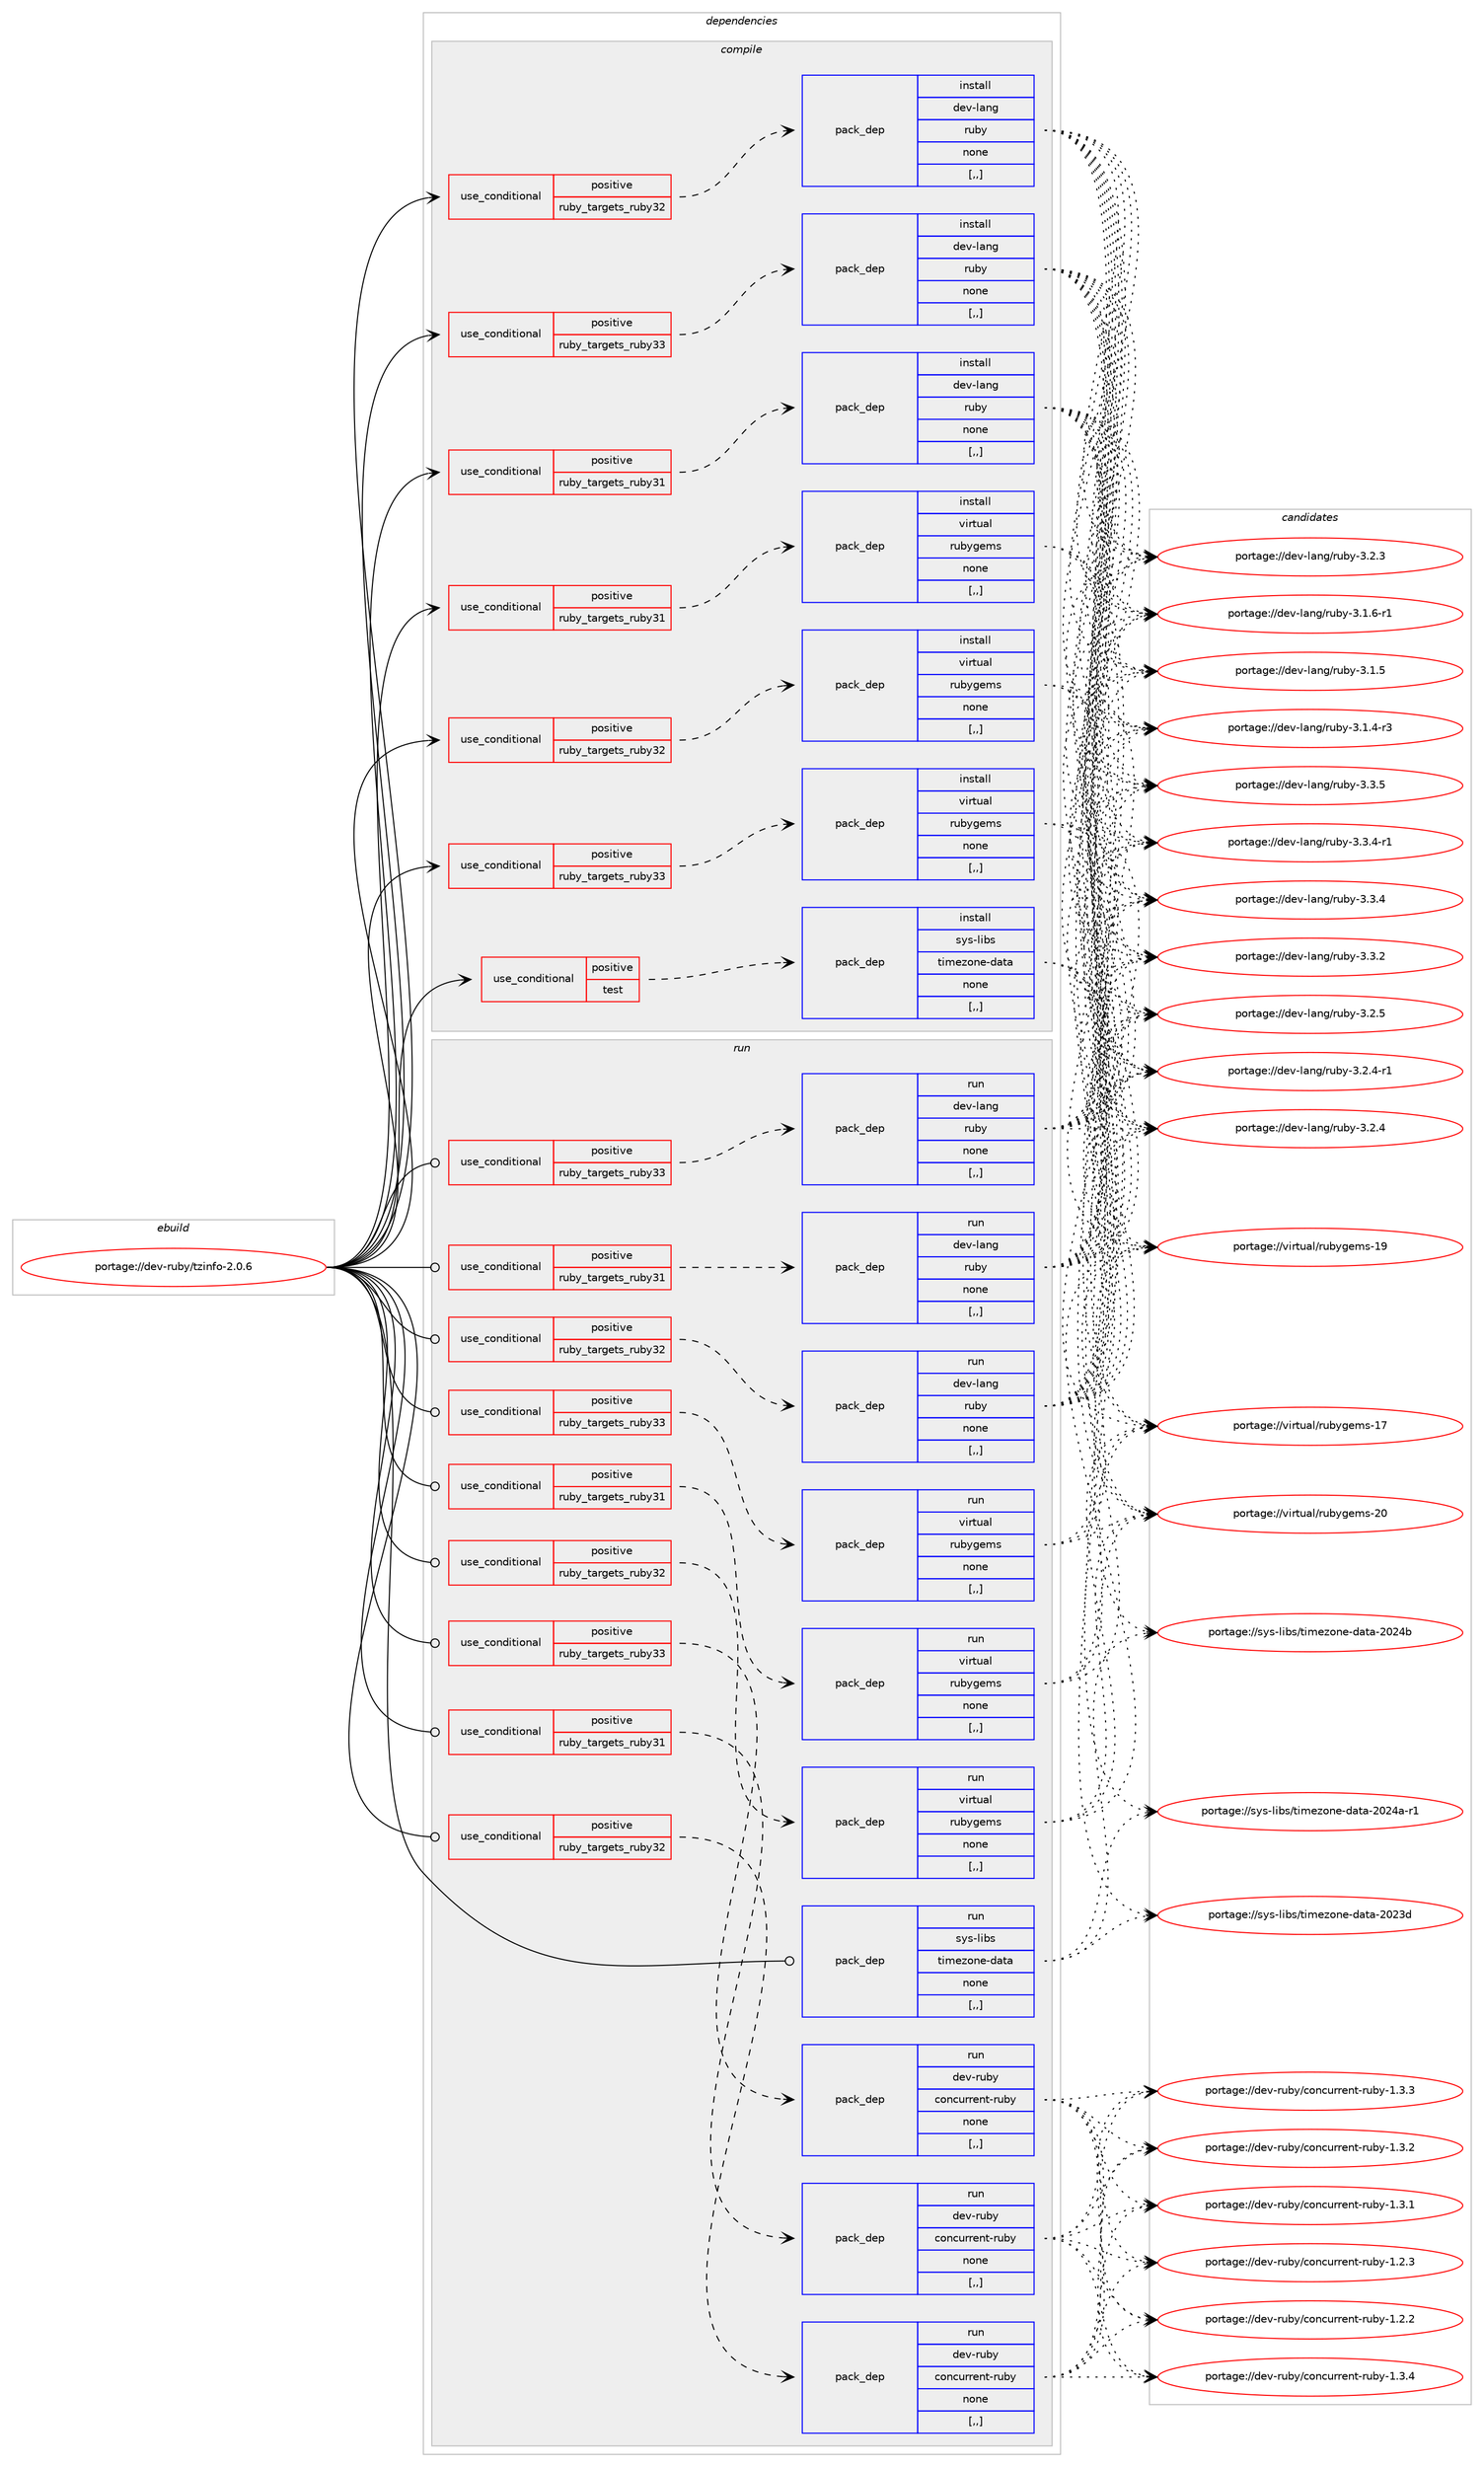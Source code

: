 digraph prolog {

# *************
# Graph options
# *************

newrank=true;
concentrate=true;
compound=true;
graph [rankdir=LR,fontname=Helvetica,fontsize=10,ranksep=1.5];#, ranksep=2.5, nodesep=0.2];
edge  [arrowhead=vee];
node  [fontname=Helvetica,fontsize=10];

# **********
# The ebuild
# **********

subgraph cluster_leftcol {
color=gray;
label=<<i>ebuild</i>>;
id [label="portage://dev-ruby/tzinfo-2.0.6", color=red, width=4, href="../dev-ruby/tzinfo-2.0.6.svg"];
}

# ****************
# The dependencies
# ****************

subgraph cluster_midcol {
color=gray;
label=<<i>dependencies</i>>;
subgraph cluster_compile {
fillcolor="#eeeeee";
style=filled;
label=<<i>compile</i>>;
subgraph cond189551 {
dependency703487 [label=<<TABLE BORDER="0" CELLBORDER="1" CELLSPACING="0" CELLPADDING="4"><TR><TD ROWSPAN="3" CELLPADDING="10">use_conditional</TD></TR><TR><TD>positive</TD></TR><TR><TD>ruby_targets_ruby31</TD></TR></TABLE>>, shape=none, color=red];
subgraph pack508952 {
dependency703488 [label=<<TABLE BORDER="0" CELLBORDER="1" CELLSPACING="0" CELLPADDING="4" WIDTH="220"><TR><TD ROWSPAN="6" CELLPADDING="30">pack_dep</TD></TR><TR><TD WIDTH="110">install</TD></TR><TR><TD>dev-lang</TD></TR><TR><TD>ruby</TD></TR><TR><TD>none</TD></TR><TR><TD>[,,]</TD></TR></TABLE>>, shape=none, color=blue];
}
dependency703487:e -> dependency703488:w [weight=20,style="dashed",arrowhead="vee"];
}
id:e -> dependency703487:w [weight=20,style="solid",arrowhead="vee"];
subgraph cond189552 {
dependency703489 [label=<<TABLE BORDER="0" CELLBORDER="1" CELLSPACING="0" CELLPADDING="4"><TR><TD ROWSPAN="3" CELLPADDING="10">use_conditional</TD></TR><TR><TD>positive</TD></TR><TR><TD>ruby_targets_ruby31</TD></TR></TABLE>>, shape=none, color=red];
subgraph pack508953 {
dependency703490 [label=<<TABLE BORDER="0" CELLBORDER="1" CELLSPACING="0" CELLPADDING="4" WIDTH="220"><TR><TD ROWSPAN="6" CELLPADDING="30">pack_dep</TD></TR><TR><TD WIDTH="110">install</TD></TR><TR><TD>virtual</TD></TR><TR><TD>rubygems</TD></TR><TR><TD>none</TD></TR><TR><TD>[,,]</TD></TR></TABLE>>, shape=none, color=blue];
}
dependency703489:e -> dependency703490:w [weight=20,style="dashed",arrowhead="vee"];
}
id:e -> dependency703489:w [weight=20,style="solid",arrowhead="vee"];
subgraph cond189553 {
dependency703491 [label=<<TABLE BORDER="0" CELLBORDER="1" CELLSPACING="0" CELLPADDING="4"><TR><TD ROWSPAN="3" CELLPADDING="10">use_conditional</TD></TR><TR><TD>positive</TD></TR><TR><TD>ruby_targets_ruby32</TD></TR></TABLE>>, shape=none, color=red];
subgraph pack508954 {
dependency703492 [label=<<TABLE BORDER="0" CELLBORDER="1" CELLSPACING="0" CELLPADDING="4" WIDTH="220"><TR><TD ROWSPAN="6" CELLPADDING="30">pack_dep</TD></TR><TR><TD WIDTH="110">install</TD></TR><TR><TD>dev-lang</TD></TR><TR><TD>ruby</TD></TR><TR><TD>none</TD></TR><TR><TD>[,,]</TD></TR></TABLE>>, shape=none, color=blue];
}
dependency703491:e -> dependency703492:w [weight=20,style="dashed",arrowhead="vee"];
}
id:e -> dependency703491:w [weight=20,style="solid",arrowhead="vee"];
subgraph cond189554 {
dependency703493 [label=<<TABLE BORDER="0" CELLBORDER="1" CELLSPACING="0" CELLPADDING="4"><TR><TD ROWSPAN="3" CELLPADDING="10">use_conditional</TD></TR><TR><TD>positive</TD></TR><TR><TD>ruby_targets_ruby32</TD></TR></TABLE>>, shape=none, color=red];
subgraph pack508955 {
dependency703494 [label=<<TABLE BORDER="0" CELLBORDER="1" CELLSPACING="0" CELLPADDING="4" WIDTH="220"><TR><TD ROWSPAN="6" CELLPADDING="30">pack_dep</TD></TR><TR><TD WIDTH="110">install</TD></TR><TR><TD>virtual</TD></TR><TR><TD>rubygems</TD></TR><TR><TD>none</TD></TR><TR><TD>[,,]</TD></TR></TABLE>>, shape=none, color=blue];
}
dependency703493:e -> dependency703494:w [weight=20,style="dashed",arrowhead="vee"];
}
id:e -> dependency703493:w [weight=20,style="solid",arrowhead="vee"];
subgraph cond189555 {
dependency703495 [label=<<TABLE BORDER="0" CELLBORDER="1" CELLSPACING="0" CELLPADDING="4"><TR><TD ROWSPAN="3" CELLPADDING="10">use_conditional</TD></TR><TR><TD>positive</TD></TR><TR><TD>ruby_targets_ruby33</TD></TR></TABLE>>, shape=none, color=red];
subgraph pack508956 {
dependency703496 [label=<<TABLE BORDER="0" CELLBORDER="1" CELLSPACING="0" CELLPADDING="4" WIDTH="220"><TR><TD ROWSPAN="6" CELLPADDING="30">pack_dep</TD></TR><TR><TD WIDTH="110">install</TD></TR><TR><TD>dev-lang</TD></TR><TR><TD>ruby</TD></TR><TR><TD>none</TD></TR><TR><TD>[,,]</TD></TR></TABLE>>, shape=none, color=blue];
}
dependency703495:e -> dependency703496:w [weight=20,style="dashed",arrowhead="vee"];
}
id:e -> dependency703495:w [weight=20,style="solid",arrowhead="vee"];
subgraph cond189556 {
dependency703497 [label=<<TABLE BORDER="0" CELLBORDER="1" CELLSPACING="0" CELLPADDING="4"><TR><TD ROWSPAN="3" CELLPADDING="10">use_conditional</TD></TR><TR><TD>positive</TD></TR><TR><TD>ruby_targets_ruby33</TD></TR></TABLE>>, shape=none, color=red];
subgraph pack508957 {
dependency703498 [label=<<TABLE BORDER="0" CELLBORDER="1" CELLSPACING="0" CELLPADDING="4" WIDTH="220"><TR><TD ROWSPAN="6" CELLPADDING="30">pack_dep</TD></TR><TR><TD WIDTH="110">install</TD></TR><TR><TD>virtual</TD></TR><TR><TD>rubygems</TD></TR><TR><TD>none</TD></TR><TR><TD>[,,]</TD></TR></TABLE>>, shape=none, color=blue];
}
dependency703497:e -> dependency703498:w [weight=20,style="dashed",arrowhead="vee"];
}
id:e -> dependency703497:w [weight=20,style="solid",arrowhead="vee"];
subgraph cond189557 {
dependency703499 [label=<<TABLE BORDER="0" CELLBORDER="1" CELLSPACING="0" CELLPADDING="4"><TR><TD ROWSPAN="3" CELLPADDING="10">use_conditional</TD></TR><TR><TD>positive</TD></TR><TR><TD>test</TD></TR></TABLE>>, shape=none, color=red];
subgraph pack508958 {
dependency703500 [label=<<TABLE BORDER="0" CELLBORDER="1" CELLSPACING="0" CELLPADDING="4" WIDTH="220"><TR><TD ROWSPAN="6" CELLPADDING="30">pack_dep</TD></TR><TR><TD WIDTH="110">install</TD></TR><TR><TD>sys-libs</TD></TR><TR><TD>timezone-data</TD></TR><TR><TD>none</TD></TR><TR><TD>[,,]</TD></TR></TABLE>>, shape=none, color=blue];
}
dependency703499:e -> dependency703500:w [weight=20,style="dashed",arrowhead="vee"];
}
id:e -> dependency703499:w [weight=20,style="solid",arrowhead="vee"];
}
subgraph cluster_compileandrun {
fillcolor="#eeeeee";
style=filled;
label=<<i>compile and run</i>>;
}
subgraph cluster_run {
fillcolor="#eeeeee";
style=filled;
label=<<i>run</i>>;
subgraph cond189558 {
dependency703501 [label=<<TABLE BORDER="0" CELLBORDER="1" CELLSPACING="0" CELLPADDING="4"><TR><TD ROWSPAN="3" CELLPADDING="10">use_conditional</TD></TR><TR><TD>positive</TD></TR><TR><TD>ruby_targets_ruby31</TD></TR></TABLE>>, shape=none, color=red];
subgraph pack508959 {
dependency703502 [label=<<TABLE BORDER="0" CELLBORDER="1" CELLSPACING="0" CELLPADDING="4" WIDTH="220"><TR><TD ROWSPAN="6" CELLPADDING="30">pack_dep</TD></TR><TR><TD WIDTH="110">run</TD></TR><TR><TD>dev-lang</TD></TR><TR><TD>ruby</TD></TR><TR><TD>none</TD></TR><TR><TD>[,,]</TD></TR></TABLE>>, shape=none, color=blue];
}
dependency703501:e -> dependency703502:w [weight=20,style="dashed",arrowhead="vee"];
}
id:e -> dependency703501:w [weight=20,style="solid",arrowhead="odot"];
subgraph cond189559 {
dependency703503 [label=<<TABLE BORDER="0" CELLBORDER="1" CELLSPACING="0" CELLPADDING="4"><TR><TD ROWSPAN="3" CELLPADDING="10">use_conditional</TD></TR><TR><TD>positive</TD></TR><TR><TD>ruby_targets_ruby31</TD></TR></TABLE>>, shape=none, color=red];
subgraph pack508960 {
dependency703504 [label=<<TABLE BORDER="0" CELLBORDER="1" CELLSPACING="0" CELLPADDING="4" WIDTH="220"><TR><TD ROWSPAN="6" CELLPADDING="30">pack_dep</TD></TR><TR><TD WIDTH="110">run</TD></TR><TR><TD>dev-ruby</TD></TR><TR><TD>concurrent-ruby</TD></TR><TR><TD>none</TD></TR><TR><TD>[,,]</TD></TR></TABLE>>, shape=none, color=blue];
}
dependency703503:e -> dependency703504:w [weight=20,style="dashed",arrowhead="vee"];
}
id:e -> dependency703503:w [weight=20,style="solid",arrowhead="odot"];
subgraph cond189560 {
dependency703505 [label=<<TABLE BORDER="0" CELLBORDER="1" CELLSPACING="0" CELLPADDING="4"><TR><TD ROWSPAN="3" CELLPADDING="10">use_conditional</TD></TR><TR><TD>positive</TD></TR><TR><TD>ruby_targets_ruby31</TD></TR></TABLE>>, shape=none, color=red];
subgraph pack508961 {
dependency703506 [label=<<TABLE BORDER="0" CELLBORDER="1" CELLSPACING="0" CELLPADDING="4" WIDTH="220"><TR><TD ROWSPAN="6" CELLPADDING="30">pack_dep</TD></TR><TR><TD WIDTH="110">run</TD></TR><TR><TD>virtual</TD></TR><TR><TD>rubygems</TD></TR><TR><TD>none</TD></TR><TR><TD>[,,]</TD></TR></TABLE>>, shape=none, color=blue];
}
dependency703505:e -> dependency703506:w [weight=20,style="dashed",arrowhead="vee"];
}
id:e -> dependency703505:w [weight=20,style="solid",arrowhead="odot"];
subgraph cond189561 {
dependency703507 [label=<<TABLE BORDER="0" CELLBORDER="1" CELLSPACING="0" CELLPADDING="4"><TR><TD ROWSPAN="3" CELLPADDING="10">use_conditional</TD></TR><TR><TD>positive</TD></TR><TR><TD>ruby_targets_ruby32</TD></TR></TABLE>>, shape=none, color=red];
subgraph pack508962 {
dependency703508 [label=<<TABLE BORDER="0" CELLBORDER="1" CELLSPACING="0" CELLPADDING="4" WIDTH="220"><TR><TD ROWSPAN="6" CELLPADDING="30">pack_dep</TD></TR><TR><TD WIDTH="110">run</TD></TR><TR><TD>dev-lang</TD></TR><TR><TD>ruby</TD></TR><TR><TD>none</TD></TR><TR><TD>[,,]</TD></TR></TABLE>>, shape=none, color=blue];
}
dependency703507:e -> dependency703508:w [weight=20,style="dashed",arrowhead="vee"];
}
id:e -> dependency703507:w [weight=20,style="solid",arrowhead="odot"];
subgraph cond189562 {
dependency703509 [label=<<TABLE BORDER="0" CELLBORDER="1" CELLSPACING="0" CELLPADDING="4"><TR><TD ROWSPAN="3" CELLPADDING="10">use_conditional</TD></TR><TR><TD>positive</TD></TR><TR><TD>ruby_targets_ruby32</TD></TR></TABLE>>, shape=none, color=red];
subgraph pack508963 {
dependency703510 [label=<<TABLE BORDER="0" CELLBORDER="1" CELLSPACING="0" CELLPADDING="4" WIDTH="220"><TR><TD ROWSPAN="6" CELLPADDING="30">pack_dep</TD></TR><TR><TD WIDTH="110">run</TD></TR><TR><TD>dev-ruby</TD></TR><TR><TD>concurrent-ruby</TD></TR><TR><TD>none</TD></TR><TR><TD>[,,]</TD></TR></TABLE>>, shape=none, color=blue];
}
dependency703509:e -> dependency703510:w [weight=20,style="dashed",arrowhead="vee"];
}
id:e -> dependency703509:w [weight=20,style="solid",arrowhead="odot"];
subgraph cond189563 {
dependency703511 [label=<<TABLE BORDER="0" CELLBORDER="1" CELLSPACING="0" CELLPADDING="4"><TR><TD ROWSPAN="3" CELLPADDING="10">use_conditional</TD></TR><TR><TD>positive</TD></TR><TR><TD>ruby_targets_ruby32</TD></TR></TABLE>>, shape=none, color=red];
subgraph pack508964 {
dependency703512 [label=<<TABLE BORDER="0" CELLBORDER="1" CELLSPACING="0" CELLPADDING="4" WIDTH="220"><TR><TD ROWSPAN="6" CELLPADDING="30">pack_dep</TD></TR><TR><TD WIDTH="110">run</TD></TR><TR><TD>virtual</TD></TR><TR><TD>rubygems</TD></TR><TR><TD>none</TD></TR><TR><TD>[,,]</TD></TR></TABLE>>, shape=none, color=blue];
}
dependency703511:e -> dependency703512:w [weight=20,style="dashed",arrowhead="vee"];
}
id:e -> dependency703511:w [weight=20,style="solid",arrowhead="odot"];
subgraph cond189564 {
dependency703513 [label=<<TABLE BORDER="0" CELLBORDER="1" CELLSPACING="0" CELLPADDING="4"><TR><TD ROWSPAN="3" CELLPADDING="10">use_conditional</TD></TR><TR><TD>positive</TD></TR><TR><TD>ruby_targets_ruby33</TD></TR></TABLE>>, shape=none, color=red];
subgraph pack508965 {
dependency703514 [label=<<TABLE BORDER="0" CELLBORDER="1" CELLSPACING="0" CELLPADDING="4" WIDTH="220"><TR><TD ROWSPAN="6" CELLPADDING="30">pack_dep</TD></TR><TR><TD WIDTH="110">run</TD></TR><TR><TD>dev-lang</TD></TR><TR><TD>ruby</TD></TR><TR><TD>none</TD></TR><TR><TD>[,,]</TD></TR></TABLE>>, shape=none, color=blue];
}
dependency703513:e -> dependency703514:w [weight=20,style="dashed",arrowhead="vee"];
}
id:e -> dependency703513:w [weight=20,style="solid",arrowhead="odot"];
subgraph cond189565 {
dependency703515 [label=<<TABLE BORDER="0" CELLBORDER="1" CELLSPACING="0" CELLPADDING="4"><TR><TD ROWSPAN="3" CELLPADDING="10">use_conditional</TD></TR><TR><TD>positive</TD></TR><TR><TD>ruby_targets_ruby33</TD></TR></TABLE>>, shape=none, color=red];
subgraph pack508966 {
dependency703516 [label=<<TABLE BORDER="0" CELLBORDER="1" CELLSPACING="0" CELLPADDING="4" WIDTH="220"><TR><TD ROWSPAN="6" CELLPADDING="30">pack_dep</TD></TR><TR><TD WIDTH="110">run</TD></TR><TR><TD>dev-ruby</TD></TR><TR><TD>concurrent-ruby</TD></TR><TR><TD>none</TD></TR><TR><TD>[,,]</TD></TR></TABLE>>, shape=none, color=blue];
}
dependency703515:e -> dependency703516:w [weight=20,style="dashed",arrowhead="vee"];
}
id:e -> dependency703515:w [weight=20,style="solid",arrowhead="odot"];
subgraph cond189566 {
dependency703517 [label=<<TABLE BORDER="0" CELLBORDER="1" CELLSPACING="0" CELLPADDING="4"><TR><TD ROWSPAN="3" CELLPADDING="10">use_conditional</TD></TR><TR><TD>positive</TD></TR><TR><TD>ruby_targets_ruby33</TD></TR></TABLE>>, shape=none, color=red];
subgraph pack508967 {
dependency703518 [label=<<TABLE BORDER="0" CELLBORDER="1" CELLSPACING="0" CELLPADDING="4" WIDTH="220"><TR><TD ROWSPAN="6" CELLPADDING="30">pack_dep</TD></TR><TR><TD WIDTH="110">run</TD></TR><TR><TD>virtual</TD></TR><TR><TD>rubygems</TD></TR><TR><TD>none</TD></TR><TR><TD>[,,]</TD></TR></TABLE>>, shape=none, color=blue];
}
dependency703517:e -> dependency703518:w [weight=20,style="dashed",arrowhead="vee"];
}
id:e -> dependency703517:w [weight=20,style="solid",arrowhead="odot"];
subgraph pack508968 {
dependency703519 [label=<<TABLE BORDER="0" CELLBORDER="1" CELLSPACING="0" CELLPADDING="4" WIDTH="220"><TR><TD ROWSPAN="6" CELLPADDING="30">pack_dep</TD></TR><TR><TD WIDTH="110">run</TD></TR><TR><TD>sys-libs</TD></TR><TR><TD>timezone-data</TD></TR><TR><TD>none</TD></TR><TR><TD>[,,]</TD></TR></TABLE>>, shape=none, color=blue];
}
id:e -> dependency703519:w [weight=20,style="solid",arrowhead="odot"];
}
}

# **************
# The candidates
# **************

subgraph cluster_choices {
rank=same;
color=gray;
label=<<i>candidates</i>>;

subgraph choice508952 {
color=black;
nodesep=1;
choice10010111845108971101034711411798121455146514653 [label="portage://dev-lang/ruby-3.3.5", color=red, width=4,href="../dev-lang/ruby-3.3.5.svg"];
choice100101118451089711010347114117981214551465146524511449 [label="portage://dev-lang/ruby-3.3.4-r1", color=red, width=4,href="../dev-lang/ruby-3.3.4-r1.svg"];
choice10010111845108971101034711411798121455146514652 [label="portage://dev-lang/ruby-3.3.4", color=red, width=4,href="../dev-lang/ruby-3.3.4.svg"];
choice10010111845108971101034711411798121455146514650 [label="portage://dev-lang/ruby-3.3.2", color=red, width=4,href="../dev-lang/ruby-3.3.2.svg"];
choice10010111845108971101034711411798121455146504653 [label="portage://dev-lang/ruby-3.2.5", color=red, width=4,href="../dev-lang/ruby-3.2.5.svg"];
choice100101118451089711010347114117981214551465046524511449 [label="portage://dev-lang/ruby-3.2.4-r1", color=red, width=4,href="../dev-lang/ruby-3.2.4-r1.svg"];
choice10010111845108971101034711411798121455146504652 [label="portage://dev-lang/ruby-3.2.4", color=red, width=4,href="../dev-lang/ruby-3.2.4.svg"];
choice10010111845108971101034711411798121455146504651 [label="portage://dev-lang/ruby-3.2.3", color=red, width=4,href="../dev-lang/ruby-3.2.3.svg"];
choice100101118451089711010347114117981214551464946544511449 [label="portage://dev-lang/ruby-3.1.6-r1", color=red, width=4,href="../dev-lang/ruby-3.1.6-r1.svg"];
choice10010111845108971101034711411798121455146494653 [label="portage://dev-lang/ruby-3.1.5", color=red, width=4,href="../dev-lang/ruby-3.1.5.svg"];
choice100101118451089711010347114117981214551464946524511451 [label="portage://dev-lang/ruby-3.1.4-r3", color=red, width=4,href="../dev-lang/ruby-3.1.4-r3.svg"];
dependency703488:e -> choice10010111845108971101034711411798121455146514653:w [style=dotted,weight="100"];
dependency703488:e -> choice100101118451089711010347114117981214551465146524511449:w [style=dotted,weight="100"];
dependency703488:e -> choice10010111845108971101034711411798121455146514652:w [style=dotted,weight="100"];
dependency703488:e -> choice10010111845108971101034711411798121455146514650:w [style=dotted,weight="100"];
dependency703488:e -> choice10010111845108971101034711411798121455146504653:w [style=dotted,weight="100"];
dependency703488:e -> choice100101118451089711010347114117981214551465046524511449:w [style=dotted,weight="100"];
dependency703488:e -> choice10010111845108971101034711411798121455146504652:w [style=dotted,weight="100"];
dependency703488:e -> choice10010111845108971101034711411798121455146504651:w [style=dotted,weight="100"];
dependency703488:e -> choice100101118451089711010347114117981214551464946544511449:w [style=dotted,weight="100"];
dependency703488:e -> choice10010111845108971101034711411798121455146494653:w [style=dotted,weight="100"];
dependency703488:e -> choice100101118451089711010347114117981214551464946524511451:w [style=dotted,weight="100"];
}
subgraph choice508953 {
color=black;
nodesep=1;
choice118105114116117971084711411798121103101109115455048 [label="portage://virtual/rubygems-20", color=red, width=4,href="../virtual/rubygems-20.svg"];
choice118105114116117971084711411798121103101109115454957 [label="portage://virtual/rubygems-19", color=red, width=4,href="../virtual/rubygems-19.svg"];
choice118105114116117971084711411798121103101109115454955 [label="portage://virtual/rubygems-17", color=red, width=4,href="../virtual/rubygems-17.svg"];
dependency703490:e -> choice118105114116117971084711411798121103101109115455048:w [style=dotted,weight="100"];
dependency703490:e -> choice118105114116117971084711411798121103101109115454957:w [style=dotted,weight="100"];
dependency703490:e -> choice118105114116117971084711411798121103101109115454955:w [style=dotted,weight="100"];
}
subgraph choice508954 {
color=black;
nodesep=1;
choice10010111845108971101034711411798121455146514653 [label="portage://dev-lang/ruby-3.3.5", color=red, width=4,href="../dev-lang/ruby-3.3.5.svg"];
choice100101118451089711010347114117981214551465146524511449 [label="portage://dev-lang/ruby-3.3.4-r1", color=red, width=4,href="../dev-lang/ruby-3.3.4-r1.svg"];
choice10010111845108971101034711411798121455146514652 [label="portage://dev-lang/ruby-3.3.4", color=red, width=4,href="../dev-lang/ruby-3.3.4.svg"];
choice10010111845108971101034711411798121455146514650 [label="portage://dev-lang/ruby-3.3.2", color=red, width=4,href="../dev-lang/ruby-3.3.2.svg"];
choice10010111845108971101034711411798121455146504653 [label="portage://dev-lang/ruby-3.2.5", color=red, width=4,href="../dev-lang/ruby-3.2.5.svg"];
choice100101118451089711010347114117981214551465046524511449 [label="portage://dev-lang/ruby-3.2.4-r1", color=red, width=4,href="../dev-lang/ruby-3.2.4-r1.svg"];
choice10010111845108971101034711411798121455146504652 [label="portage://dev-lang/ruby-3.2.4", color=red, width=4,href="../dev-lang/ruby-3.2.4.svg"];
choice10010111845108971101034711411798121455146504651 [label="portage://dev-lang/ruby-3.2.3", color=red, width=4,href="../dev-lang/ruby-3.2.3.svg"];
choice100101118451089711010347114117981214551464946544511449 [label="portage://dev-lang/ruby-3.1.6-r1", color=red, width=4,href="../dev-lang/ruby-3.1.6-r1.svg"];
choice10010111845108971101034711411798121455146494653 [label="portage://dev-lang/ruby-3.1.5", color=red, width=4,href="../dev-lang/ruby-3.1.5.svg"];
choice100101118451089711010347114117981214551464946524511451 [label="portage://dev-lang/ruby-3.1.4-r3", color=red, width=4,href="../dev-lang/ruby-3.1.4-r3.svg"];
dependency703492:e -> choice10010111845108971101034711411798121455146514653:w [style=dotted,weight="100"];
dependency703492:e -> choice100101118451089711010347114117981214551465146524511449:w [style=dotted,weight="100"];
dependency703492:e -> choice10010111845108971101034711411798121455146514652:w [style=dotted,weight="100"];
dependency703492:e -> choice10010111845108971101034711411798121455146514650:w [style=dotted,weight="100"];
dependency703492:e -> choice10010111845108971101034711411798121455146504653:w [style=dotted,weight="100"];
dependency703492:e -> choice100101118451089711010347114117981214551465046524511449:w [style=dotted,weight="100"];
dependency703492:e -> choice10010111845108971101034711411798121455146504652:w [style=dotted,weight="100"];
dependency703492:e -> choice10010111845108971101034711411798121455146504651:w [style=dotted,weight="100"];
dependency703492:e -> choice100101118451089711010347114117981214551464946544511449:w [style=dotted,weight="100"];
dependency703492:e -> choice10010111845108971101034711411798121455146494653:w [style=dotted,weight="100"];
dependency703492:e -> choice100101118451089711010347114117981214551464946524511451:w [style=dotted,weight="100"];
}
subgraph choice508955 {
color=black;
nodesep=1;
choice118105114116117971084711411798121103101109115455048 [label="portage://virtual/rubygems-20", color=red, width=4,href="../virtual/rubygems-20.svg"];
choice118105114116117971084711411798121103101109115454957 [label="portage://virtual/rubygems-19", color=red, width=4,href="../virtual/rubygems-19.svg"];
choice118105114116117971084711411798121103101109115454955 [label="portage://virtual/rubygems-17", color=red, width=4,href="../virtual/rubygems-17.svg"];
dependency703494:e -> choice118105114116117971084711411798121103101109115455048:w [style=dotted,weight="100"];
dependency703494:e -> choice118105114116117971084711411798121103101109115454957:w [style=dotted,weight="100"];
dependency703494:e -> choice118105114116117971084711411798121103101109115454955:w [style=dotted,weight="100"];
}
subgraph choice508956 {
color=black;
nodesep=1;
choice10010111845108971101034711411798121455146514653 [label="portage://dev-lang/ruby-3.3.5", color=red, width=4,href="../dev-lang/ruby-3.3.5.svg"];
choice100101118451089711010347114117981214551465146524511449 [label="portage://dev-lang/ruby-3.3.4-r1", color=red, width=4,href="../dev-lang/ruby-3.3.4-r1.svg"];
choice10010111845108971101034711411798121455146514652 [label="portage://dev-lang/ruby-3.3.4", color=red, width=4,href="../dev-lang/ruby-3.3.4.svg"];
choice10010111845108971101034711411798121455146514650 [label="portage://dev-lang/ruby-3.3.2", color=red, width=4,href="../dev-lang/ruby-3.3.2.svg"];
choice10010111845108971101034711411798121455146504653 [label="portage://dev-lang/ruby-3.2.5", color=red, width=4,href="../dev-lang/ruby-3.2.5.svg"];
choice100101118451089711010347114117981214551465046524511449 [label="portage://dev-lang/ruby-3.2.4-r1", color=red, width=4,href="../dev-lang/ruby-3.2.4-r1.svg"];
choice10010111845108971101034711411798121455146504652 [label="portage://dev-lang/ruby-3.2.4", color=red, width=4,href="../dev-lang/ruby-3.2.4.svg"];
choice10010111845108971101034711411798121455146504651 [label="portage://dev-lang/ruby-3.2.3", color=red, width=4,href="../dev-lang/ruby-3.2.3.svg"];
choice100101118451089711010347114117981214551464946544511449 [label="portage://dev-lang/ruby-3.1.6-r1", color=red, width=4,href="../dev-lang/ruby-3.1.6-r1.svg"];
choice10010111845108971101034711411798121455146494653 [label="portage://dev-lang/ruby-3.1.5", color=red, width=4,href="../dev-lang/ruby-3.1.5.svg"];
choice100101118451089711010347114117981214551464946524511451 [label="portage://dev-lang/ruby-3.1.4-r3", color=red, width=4,href="../dev-lang/ruby-3.1.4-r3.svg"];
dependency703496:e -> choice10010111845108971101034711411798121455146514653:w [style=dotted,weight="100"];
dependency703496:e -> choice100101118451089711010347114117981214551465146524511449:w [style=dotted,weight="100"];
dependency703496:e -> choice10010111845108971101034711411798121455146514652:w [style=dotted,weight="100"];
dependency703496:e -> choice10010111845108971101034711411798121455146514650:w [style=dotted,weight="100"];
dependency703496:e -> choice10010111845108971101034711411798121455146504653:w [style=dotted,weight="100"];
dependency703496:e -> choice100101118451089711010347114117981214551465046524511449:w [style=dotted,weight="100"];
dependency703496:e -> choice10010111845108971101034711411798121455146504652:w [style=dotted,weight="100"];
dependency703496:e -> choice10010111845108971101034711411798121455146504651:w [style=dotted,weight="100"];
dependency703496:e -> choice100101118451089711010347114117981214551464946544511449:w [style=dotted,weight="100"];
dependency703496:e -> choice10010111845108971101034711411798121455146494653:w [style=dotted,weight="100"];
dependency703496:e -> choice100101118451089711010347114117981214551464946524511451:w [style=dotted,weight="100"];
}
subgraph choice508957 {
color=black;
nodesep=1;
choice118105114116117971084711411798121103101109115455048 [label="portage://virtual/rubygems-20", color=red, width=4,href="../virtual/rubygems-20.svg"];
choice118105114116117971084711411798121103101109115454957 [label="portage://virtual/rubygems-19", color=red, width=4,href="../virtual/rubygems-19.svg"];
choice118105114116117971084711411798121103101109115454955 [label="portage://virtual/rubygems-17", color=red, width=4,href="../virtual/rubygems-17.svg"];
dependency703498:e -> choice118105114116117971084711411798121103101109115455048:w [style=dotted,weight="100"];
dependency703498:e -> choice118105114116117971084711411798121103101109115454957:w [style=dotted,weight="100"];
dependency703498:e -> choice118105114116117971084711411798121103101109115454955:w [style=dotted,weight="100"];
}
subgraph choice508958 {
color=black;
nodesep=1;
choice115121115451081059811547116105109101122111110101451009711697455048505298 [label="portage://sys-libs/timezone-data-2024b", color=red, width=4,href="../sys-libs/timezone-data-2024b.svg"];
choice1151211154510810598115471161051091011221111101014510097116974550485052974511449 [label="portage://sys-libs/timezone-data-2024a-r1", color=red, width=4,href="../sys-libs/timezone-data-2024a-r1.svg"];
choice1151211154510810598115471161051091011221111101014510097116974550485051100 [label="portage://sys-libs/timezone-data-2023d", color=red, width=4,href="../sys-libs/timezone-data-2023d.svg"];
dependency703500:e -> choice115121115451081059811547116105109101122111110101451009711697455048505298:w [style=dotted,weight="100"];
dependency703500:e -> choice1151211154510810598115471161051091011221111101014510097116974550485052974511449:w [style=dotted,weight="100"];
dependency703500:e -> choice1151211154510810598115471161051091011221111101014510097116974550485051100:w [style=dotted,weight="100"];
}
subgraph choice508959 {
color=black;
nodesep=1;
choice10010111845108971101034711411798121455146514653 [label="portage://dev-lang/ruby-3.3.5", color=red, width=4,href="../dev-lang/ruby-3.3.5.svg"];
choice100101118451089711010347114117981214551465146524511449 [label="portage://dev-lang/ruby-3.3.4-r1", color=red, width=4,href="../dev-lang/ruby-3.3.4-r1.svg"];
choice10010111845108971101034711411798121455146514652 [label="portage://dev-lang/ruby-3.3.4", color=red, width=4,href="../dev-lang/ruby-3.3.4.svg"];
choice10010111845108971101034711411798121455146514650 [label="portage://dev-lang/ruby-3.3.2", color=red, width=4,href="../dev-lang/ruby-3.3.2.svg"];
choice10010111845108971101034711411798121455146504653 [label="portage://dev-lang/ruby-3.2.5", color=red, width=4,href="../dev-lang/ruby-3.2.5.svg"];
choice100101118451089711010347114117981214551465046524511449 [label="portage://dev-lang/ruby-3.2.4-r1", color=red, width=4,href="../dev-lang/ruby-3.2.4-r1.svg"];
choice10010111845108971101034711411798121455146504652 [label="portage://dev-lang/ruby-3.2.4", color=red, width=4,href="../dev-lang/ruby-3.2.4.svg"];
choice10010111845108971101034711411798121455146504651 [label="portage://dev-lang/ruby-3.2.3", color=red, width=4,href="../dev-lang/ruby-3.2.3.svg"];
choice100101118451089711010347114117981214551464946544511449 [label="portage://dev-lang/ruby-3.1.6-r1", color=red, width=4,href="../dev-lang/ruby-3.1.6-r1.svg"];
choice10010111845108971101034711411798121455146494653 [label="portage://dev-lang/ruby-3.1.5", color=red, width=4,href="../dev-lang/ruby-3.1.5.svg"];
choice100101118451089711010347114117981214551464946524511451 [label="portage://dev-lang/ruby-3.1.4-r3", color=red, width=4,href="../dev-lang/ruby-3.1.4-r3.svg"];
dependency703502:e -> choice10010111845108971101034711411798121455146514653:w [style=dotted,weight="100"];
dependency703502:e -> choice100101118451089711010347114117981214551465146524511449:w [style=dotted,weight="100"];
dependency703502:e -> choice10010111845108971101034711411798121455146514652:w [style=dotted,weight="100"];
dependency703502:e -> choice10010111845108971101034711411798121455146514650:w [style=dotted,weight="100"];
dependency703502:e -> choice10010111845108971101034711411798121455146504653:w [style=dotted,weight="100"];
dependency703502:e -> choice100101118451089711010347114117981214551465046524511449:w [style=dotted,weight="100"];
dependency703502:e -> choice10010111845108971101034711411798121455146504652:w [style=dotted,weight="100"];
dependency703502:e -> choice10010111845108971101034711411798121455146504651:w [style=dotted,weight="100"];
dependency703502:e -> choice100101118451089711010347114117981214551464946544511449:w [style=dotted,weight="100"];
dependency703502:e -> choice10010111845108971101034711411798121455146494653:w [style=dotted,weight="100"];
dependency703502:e -> choice100101118451089711010347114117981214551464946524511451:w [style=dotted,weight="100"];
}
subgraph choice508960 {
color=black;
nodesep=1;
choice10010111845114117981214799111110991171141141011101164511411798121454946514652 [label="portage://dev-ruby/concurrent-ruby-1.3.4", color=red, width=4,href="../dev-ruby/concurrent-ruby-1.3.4.svg"];
choice10010111845114117981214799111110991171141141011101164511411798121454946514651 [label="portage://dev-ruby/concurrent-ruby-1.3.3", color=red, width=4,href="../dev-ruby/concurrent-ruby-1.3.3.svg"];
choice10010111845114117981214799111110991171141141011101164511411798121454946514650 [label="portage://dev-ruby/concurrent-ruby-1.3.2", color=red, width=4,href="../dev-ruby/concurrent-ruby-1.3.2.svg"];
choice10010111845114117981214799111110991171141141011101164511411798121454946514649 [label="portage://dev-ruby/concurrent-ruby-1.3.1", color=red, width=4,href="../dev-ruby/concurrent-ruby-1.3.1.svg"];
choice10010111845114117981214799111110991171141141011101164511411798121454946504651 [label="portage://dev-ruby/concurrent-ruby-1.2.3", color=red, width=4,href="../dev-ruby/concurrent-ruby-1.2.3.svg"];
choice10010111845114117981214799111110991171141141011101164511411798121454946504650 [label="portage://dev-ruby/concurrent-ruby-1.2.2", color=red, width=4,href="../dev-ruby/concurrent-ruby-1.2.2.svg"];
dependency703504:e -> choice10010111845114117981214799111110991171141141011101164511411798121454946514652:w [style=dotted,weight="100"];
dependency703504:e -> choice10010111845114117981214799111110991171141141011101164511411798121454946514651:w [style=dotted,weight="100"];
dependency703504:e -> choice10010111845114117981214799111110991171141141011101164511411798121454946514650:w [style=dotted,weight="100"];
dependency703504:e -> choice10010111845114117981214799111110991171141141011101164511411798121454946514649:w [style=dotted,weight="100"];
dependency703504:e -> choice10010111845114117981214799111110991171141141011101164511411798121454946504651:w [style=dotted,weight="100"];
dependency703504:e -> choice10010111845114117981214799111110991171141141011101164511411798121454946504650:w [style=dotted,weight="100"];
}
subgraph choice508961 {
color=black;
nodesep=1;
choice118105114116117971084711411798121103101109115455048 [label="portage://virtual/rubygems-20", color=red, width=4,href="../virtual/rubygems-20.svg"];
choice118105114116117971084711411798121103101109115454957 [label="portage://virtual/rubygems-19", color=red, width=4,href="../virtual/rubygems-19.svg"];
choice118105114116117971084711411798121103101109115454955 [label="portage://virtual/rubygems-17", color=red, width=4,href="../virtual/rubygems-17.svg"];
dependency703506:e -> choice118105114116117971084711411798121103101109115455048:w [style=dotted,weight="100"];
dependency703506:e -> choice118105114116117971084711411798121103101109115454957:w [style=dotted,weight="100"];
dependency703506:e -> choice118105114116117971084711411798121103101109115454955:w [style=dotted,weight="100"];
}
subgraph choice508962 {
color=black;
nodesep=1;
choice10010111845108971101034711411798121455146514653 [label="portage://dev-lang/ruby-3.3.5", color=red, width=4,href="../dev-lang/ruby-3.3.5.svg"];
choice100101118451089711010347114117981214551465146524511449 [label="portage://dev-lang/ruby-3.3.4-r1", color=red, width=4,href="../dev-lang/ruby-3.3.4-r1.svg"];
choice10010111845108971101034711411798121455146514652 [label="portage://dev-lang/ruby-3.3.4", color=red, width=4,href="../dev-lang/ruby-3.3.4.svg"];
choice10010111845108971101034711411798121455146514650 [label="portage://dev-lang/ruby-3.3.2", color=red, width=4,href="../dev-lang/ruby-3.3.2.svg"];
choice10010111845108971101034711411798121455146504653 [label="portage://dev-lang/ruby-3.2.5", color=red, width=4,href="../dev-lang/ruby-3.2.5.svg"];
choice100101118451089711010347114117981214551465046524511449 [label="portage://dev-lang/ruby-3.2.4-r1", color=red, width=4,href="../dev-lang/ruby-3.2.4-r1.svg"];
choice10010111845108971101034711411798121455146504652 [label="portage://dev-lang/ruby-3.2.4", color=red, width=4,href="../dev-lang/ruby-3.2.4.svg"];
choice10010111845108971101034711411798121455146504651 [label="portage://dev-lang/ruby-3.2.3", color=red, width=4,href="../dev-lang/ruby-3.2.3.svg"];
choice100101118451089711010347114117981214551464946544511449 [label="portage://dev-lang/ruby-3.1.6-r1", color=red, width=4,href="../dev-lang/ruby-3.1.6-r1.svg"];
choice10010111845108971101034711411798121455146494653 [label="portage://dev-lang/ruby-3.1.5", color=red, width=4,href="../dev-lang/ruby-3.1.5.svg"];
choice100101118451089711010347114117981214551464946524511451 [label="portage://dev-lang/ruby-3.1.4-r3", color=red, width=4,href="../dev-lang/ruby-3.1.4-r3.svg"];
dependency703508:e -> choice10010111845108971101034711411798121455146514653:w [style=dotted,weight="100"];
dependency703508:e -> choice100101118451089711010347114117981214551465146524511449:w [style=dotted,weight="100"];
dependency703508:e -> choice10010111845108971101034711411798121455146514652:w [style=dotted,weight="100"];
dependency703508:e -> choice10010111845108971101034711411798121455146514650:w [style=dotted,weight="100"];
dependency703508:e -> choice10010111845108971101034711411798121455146504653:w [style=dotted,weight="100"];
dependency703508:e -> choice100101118451089711010347114117981214551465046524511449:w [style=dotted,weight="100"];
dependency703508:e -> choice10010111845108971101034711411798121455146504652:w [style=dotted,weight="100"];
dependency703508:e -> choice10010111845108971101034711411798121455146504651:w [style=dotted,weight="100"];
dependency703508:e -> choice100101118451089711010347114117981214551464946544511449:w [style=dotted,weight="100"];
dependency703508:e -> choice10010111845108971101034711411798121455146494653:w [style=dotted,weight="100"];
dependency703508:e -> choice100101118451089711010347114117981214551464946524511451:w [style=dotted,weight="100"];
}
subgraph choice508963 {
color=black;
nodesep=1;
choice10010111845114117981214799111110991171141141011101164511411798121454946514652 [label="portage://dev-ruby/concurrent-ruby-1.3.4", color=red, width=4,href="../dev-ruby/concurrent-ruby-1.3.4.svg"];
choice10010111845114117981214799111110991171141141011101164511411798121454946514651 [label="portage://dev-ruby/concurrent-ruby-1.3.3", color=red, width=4,href="../dev-ruby/concurrent-ruby-1.3.3.svg"];
choice10010111845114117981214799111110991171141141011101164511411798121454946514650 [label="portage://dev-ruby/concurrent-ruby-1.3.2", color=red, width=4,href="../dev-ruby/concurrent-ruby-1.3.2.svg"];
choice10010111845114117981214799111110991171141141011101164511411798121454946514649 [label="portage://dev-ruby/concurrent-ruby-1.3.1", color=red, width=4,href="../dev-ruby/concurrent-ruby-1.3.1.svg"];
choice10010111845114117981214799111110991171141141011101164511411798121454946504651 [label="portage://dev-ruby/concurrent-ruby-1.2.3", color=red, width=4,href="../dev-ruby/concurrent-ruby-1.2.3.svg"];
choice10010111845114117981214799111110991171141141011101164511411798121454946504650 [label="portage://dev-ruby/concurrent-ruby-1.2.2", color=red, width=4,href="../dev-ruby/concurrent-ruby-1.2.2.svg"];
dependency703510:e -> choice10010111845114117981214799111110991171141141011101164511411798121454946514652:w [style=dotted,weight="100"];
dependency703510:e -> choice10010111845114117981214799111110991171141141011101164511411798121454946514651:w [style=dotted,weight="100"];
dependency703510:e -> choice10010111845114117981214799111110991171141141011101164511411798121454946514650:w [style=dotted,weight="100"];
dependency703510:e -> choice10010111845114117981214799111110991171141141011101164511411798121454946514649:w [style=dotted,weight="100"];
dependency703510:e -> choice10010111845114117981214799111110991171141141011101164511411798121454946504651:w [style=dotted,weight="100"];
dependency703510:e -> choice10010111845114117981214799111110991171141141011101164511411798121454946504650:w [style=dotted,weight="100"];
}
subgraph choice508964 {
color=black;
nodesep=1;
choice118105114116117971084711411798121103101109115455048 [label="portage://virtual/rubygems-20", color=red, width=4,href="../virtual/rubygems-20.svg"];
choice118105114116117971084711411798121103101109115454957 [label="portage://virtual/rubygems-19", color=red, width=4,href="../virtual/rubygems-19.svg"];
choice118105114116117971084711411798121103101109115454955 [label="portage://virtual/rubygems-17", color=red, width=4,href="../virtual/rubygems-17.svg"];
dependency703512:e -> choice118105114116117971084711411798121103101109115455048:w [style=dotted,weight="100"];
dependency703512:e -> choice118105114116117971084711411798121103101109115454957:w [style=dotted,weight="100"];
dependency703512:e -> choice118105114116117971084711411798121103101109115454955:w [style=dotted,weight="100"];
}
subgraph choice508965 {
color=black;
nodesep=1;
choice10010111845108971101034711411798121455146514653 [label="portage://dev-lang/ruby-3.3.5", color=red, width=4,href="../dev-lang/ruby-3.3.5.svg"];
choice100101118451089711010347114117981214551465146524511449 [label="portage://dev-lang/ruby-3.3.4-r1", color=red, width=4,href="../dev-lang/ruby-3.3.4-r1.svg"];
choice10010111845108971101034711411798121455146514652 [label="portage://dev-lang/ruby-3.3.4", color=red, width=4,href="../dev-lang/ruby-3.3.4.svg"];
choice10010111845108971101034711411798121455146514650 [label="portage://dev-lang/ruby-3.3.2", color=red, width=4,href="../dev-lang/ruby-3.3.2.svg"];
choice10010111845108971101034711411798121455146504653 [label="portage://dev-lang/ruby-3.2.5", color=red, width=4,href="../dev-lang/ruby-3.2.5.svg"];
choice100101118451089711010347114117981214551465046524511449 [label="portage://dev-lang/ruby-3.2.4-r1", color=red, width=4,href="../dev-lang/ruby-3.2.4-r1.svg"];
choice10010111845108971101034711411798121455146504652 [label="portage://dev-lang/ruby-3.2.4", color=red, width=4,href="../dev-lang/ruby-3.2.4.svg"];
choice10010111845108971101034711411798121455146504651 [label="portage://dev-lang/ruby-3.2.3", color=red, width=4,href="../dev-lang/ruby-3.2.3.svg"];
choice100101118451089711010347114117981214551464946544511449 [label="portage://dev-lang/ruby-3.1.6-r1", color=red, width=4,href="../dev-lang/ruby-3.1.6-r1.svg"];
choice10010111845108971101034711411798121455146494653 [label="portage://dev-lang/ruby-3.1.5", color=red, width=4,href="../dev-lang/ruby-3.1.5.svg"];
choice100101118451089711010347114117981214551464946524511451 [label="portage://dev-lang/ruby-3.1.4-r3", color=red, width=4,href="../dev-lang/ruby-3.1.4-r3.svg"];
dependency703514:e -> choice10010111845108971101034711411798121455146514653:w [style=dotted,weight="100"];
dependency703514:e -> choice100101118451089711010347114117981214551465146524511449:w [style=dotted,weight="100"];
dependency703514:e -> choice10010111845108971101034711411798121455146514652:w [style=dotted,weight="100"];
dependency703514:e -> choice10010111845108971101034711411798121455146514650:w [style=dotted,weight="100"];
dependency703514:e -> choice10010111845108971101034711411798121455146504653:w [style=dotted,weight="100"];
dependency703514:e -> choice100101118451089711010347114117981214551465046524511449:w [style=dotted,weight="100"];
dependency703514:e -> choice10010111845108971101034711411798121455146504652:w [style=dotted,weight="100"];
dependency703514:e -> choice10010111845108971101034711411798121455146504651:w [style=dotted,weight="100"];
dependency703514:e -> choice100101118451089711010347114117981214551464946544511449:w [style=dotted,weight="100"];
dependency703514:e -> choice10010111845108971101034711411798121455146494653:w [style=dotted,weight="100"];
dependency703514:e -> choice100101118451089711010347114117981214551464946524511451:w [style=dotted,weight="100"];
}
subgraph choice508966 {
color=black;
nodesep=1;
choice10010111845114117981214799111110991171141141011101164511411798121454946514652 [label="portage://dev-ruby/concurrent-ruby-1.3.4", color=red, width=4,href="../dev-ruby/concurrent-ruby-1.3.4.svg"];
choice10010111845114117981214799111110991171141141011101164511411798121454946514651 [label="portage://dev-ruby/concurrent-ruby-1.3.3", color=red, width=4,href="../dev-ruby/concurrent-ruby-1.3.3.svg"];
choice10010111845114117981214799111110991171141141011101164511411798121454946514650 [label="portage://dev-ruby/concurrent-ruby-1.3.2", color=red, width=4,href="../dev-ruby/concurrent-ruby-1.3.2.svg"];
choice10010111845114117981214799111110991171141141011101164511411798121454946514649 [label="portage://dev-ruby/concurrent-ruby-1.3.1", color=red, width=4,href="../dev-ruby/concurrent-ruby-1.3.1.svg"];
choice10010111845114117981214799111110991171141141011101164511411798121454946504651 [label="portage://dev-ruby/concurrent-ruby-1.2.3", color=red, width=4,href="../dev-ruby/concurrent-ruby-1.2.3.svg"];
choice10010111845114117981214799111110991171141141011101164511411798121454946504650 [label="portage://dev-ruby/concurrent-ruby-1.2.2", color=red, width=4,href="../dev-ruby/concurrent-ruby-1.2.2.svg"];
dependency703516:e -> choice10010111845114117981214799111110991171141141011101164511411798121454946514652:w [style=dotted,weight="100"];
dependency703516:e -> choice10010111845114117981214799111110991171141141011101164511411798121454946514651:w [style=dotted,weight="100"];
dependency703516:e -> choice10010111845114117981214799111110991171141141011101164511411798121454946514650:w [style=dotted,weight="100"];
dependency703516:e -> choice10010111845114117981214799111110991171141141011101164511411798121454946514649:w [style=dotted,weight="100"];
dependency703516:e -> choice10010111845114117981214799111110991171141141011101164511411798121454946504651:w [style=dotted,weight="100"];
dependency703516:e -> choice10010111845114117981214799111110991171141141011101164511411798121454946504650:w [style=dotted,weight="100"];
}
subgraph choice508967 {
color=black;
nodesep=1;
choice118105114116117971084711411798121103101109115455048 [label="portage://virtual/rubygems-20", color=red, width=4,href="../virtual/rubygems-20.svg"];
choice118105114116117971084711411798121103101109115454957 [label="portage://virtual/rubygems-19", color=red, width=4,href="../virtual/rubygems-19.svg"];
choice118105114116117971084711411798121103101109115454955 [label="portage://virtual/rubygems-17", color=red, width=4,href="../virtual/rubygems-17.svg"];
dependency703518:e -> choice118105114116117971084711411798121103101109115455048:w [style=dotted,weight="100"];
dependency703518:e -> choice118105114116117971084711411798121103101109115454957:w [style=dotted,weight="100"];
dependency703518:e -> choice118105114116117971084711411798121103101109115454955:w [style=dotted,weight="100"];
}
subgraph choice508968 {
color=black;
nodesep=1;
choice115121115451081059811547116105109101122111110101451009711697455048505298 [label="portage://sys-libs/timezone-data-2024b", color=red, width=4,href="../sys-libs/timezone-data-2024b.svg"];
choice1151211154510810598115471161051091011221111101014510097116974550485052974511449 [label="portage://sys-libs/timezone-data-2024a-r1", color=red, width=4,href="../sys-libs/timezone-data-2024a-r1.svg"];
choice1151211154510810598115471161051091011221111101014510097116974550485051100 [label="portage://sys-libs/timezone-data-2023d", color=red, width=4,href="../sys-libs/timezone-data-2023d.svg"];
dependency703519:e -> choice115121115451081059811547116105109101122111110101451009711697455048505298:w [style=dotted,weight="100"];
dependency703519:e -> choice1151211154510810598115471161051091011221111101014510097116974550485052974511449:w [style=dotted,weight="100"];
dependency703519:e -> choice1151211154510810598115471161051091011221111101014510097116974550485051100:w [style=dotted,weight="100"];
}
}

}
